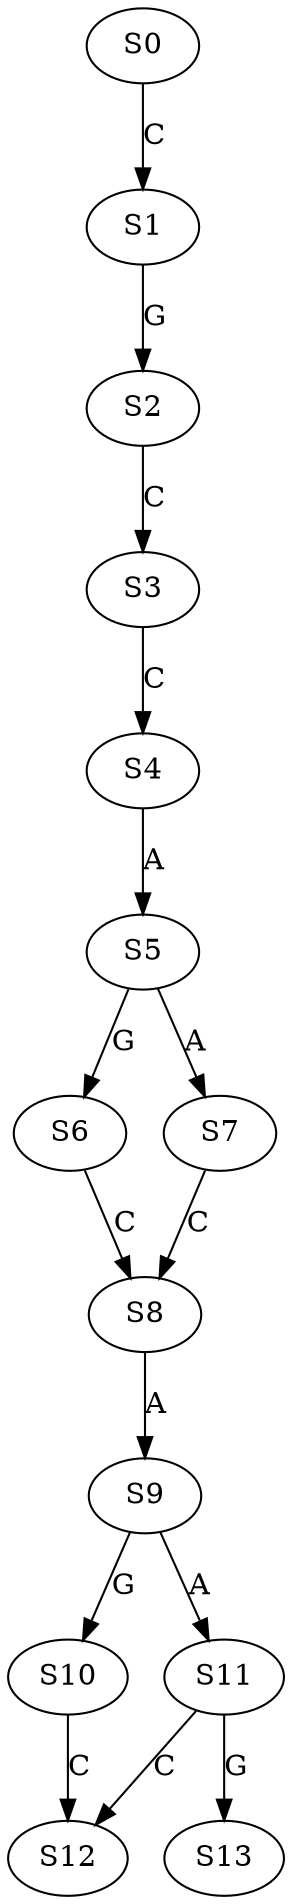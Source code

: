 strict digraph  {
	S0 -> S1 [ label = C ];
	S1 -> S2 [ label = G ];
	S2 -> S3 [ label = C ];
	S3 -> S4 [ label = C ];
	S4 -> S5 [ label = A ];
	S5 -> S6 [ label = G ];
	S5 -> S7 [ label = A ];
	S6 -> S8 [ label = C ];
	S7 -> S8 [ label = C ];
	S8 -> S9 [ label = A ];
	S9 -> S10 [ label = G ];
	S9 -> S11 [ label = A ];
	S10 -> S12 [ label = C ];
	S11 -> S13 [ label = G ];
	S11 -> S12 [ label = C ];
}
